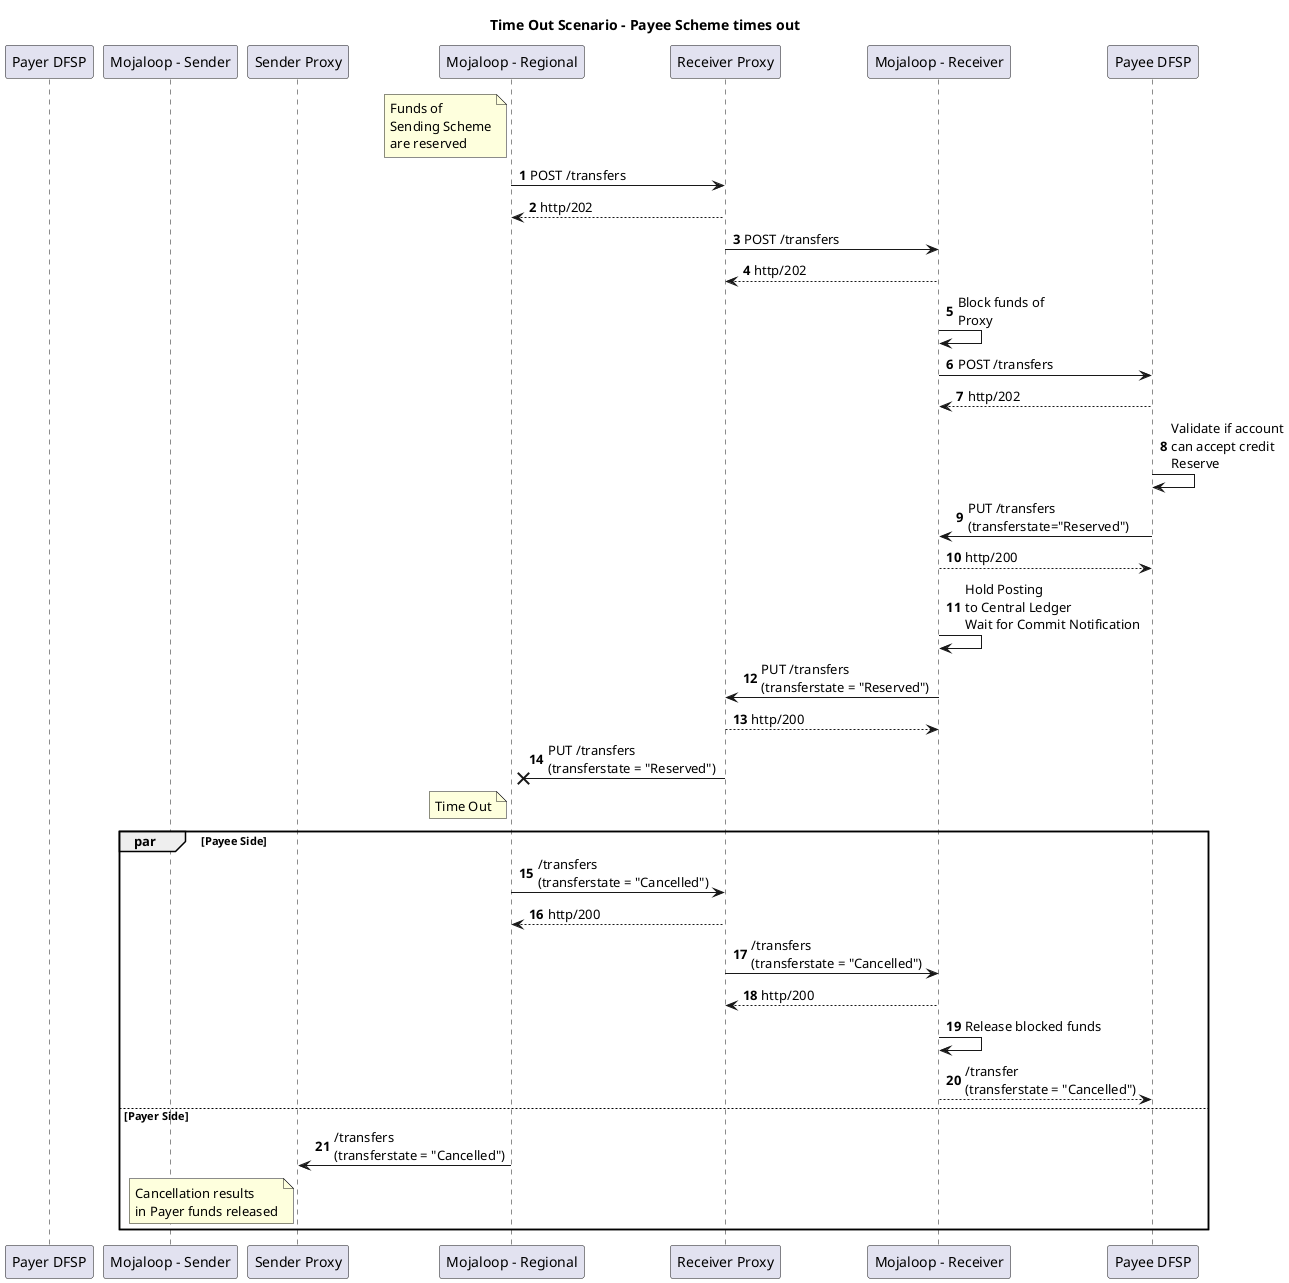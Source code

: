 @startuml
participant "Payer DFSP" as PAYER
participant "Mojaloop - Sender" as MLS
participant "Sender Proxy" as SP
participant "Mojaloop - Regional" as MLHUB
participant "Receiver Proxy" as RP
participant "Mojaloop - Receiver" as MLR
participant "Payee DFSP" as PAYEE

title "Time Out Scenario - Payee Scheme times out"

autonumber 1 

note left of MLHUB: Funds of\nSending Scheme\nare reserved
MLHUB -> RP: POST /transfers
RP --> MLHUB: http/202
RP -> MLR: POST /transfers
MLR --> RP: http/202
MLR -> MLR: Block funds of \nProxy
MLR -> PAYEE: POST /transfers
PAYEE --> MLR: http/202
PAYEE -> PAYEE: Validate if account\ncan accept credit\nReserve
PAYEE -> MLR: PUT /transfers\n(transferstate="Reserved")
MLR --> PAYEE: http/200
MLR -> MLR: Hold Posting\nto Central Ledger\nWait for Commit Notification
MLR -> RP: PUT /transfers\n(transferstate = "Reserved")
RP --> MLR: http/200
RP -X MLHUB: PUT /transfers\n(transferstate = "Reserved")
note left of MLHUB: Time Out
par Payee Side
    MLHUB -> RP: /transfers\n(transferstate = "Cancelled")
    RP --> MLHUB: http/200
    RP -> MLR: /transfers\n(transferstate = "Cancelled")
    MLR --> RP: http/200
    MLR -> MLR: Release blocked funds
    MLR --> PAYEE: /transfer\n(transferstate = "Cancelled")
else Payer Side
    MLHUB -> SP: /transfers\n(transferstate = "Cancelled")
    note left of SP: Cancellation results\nin Payer funds released
end

